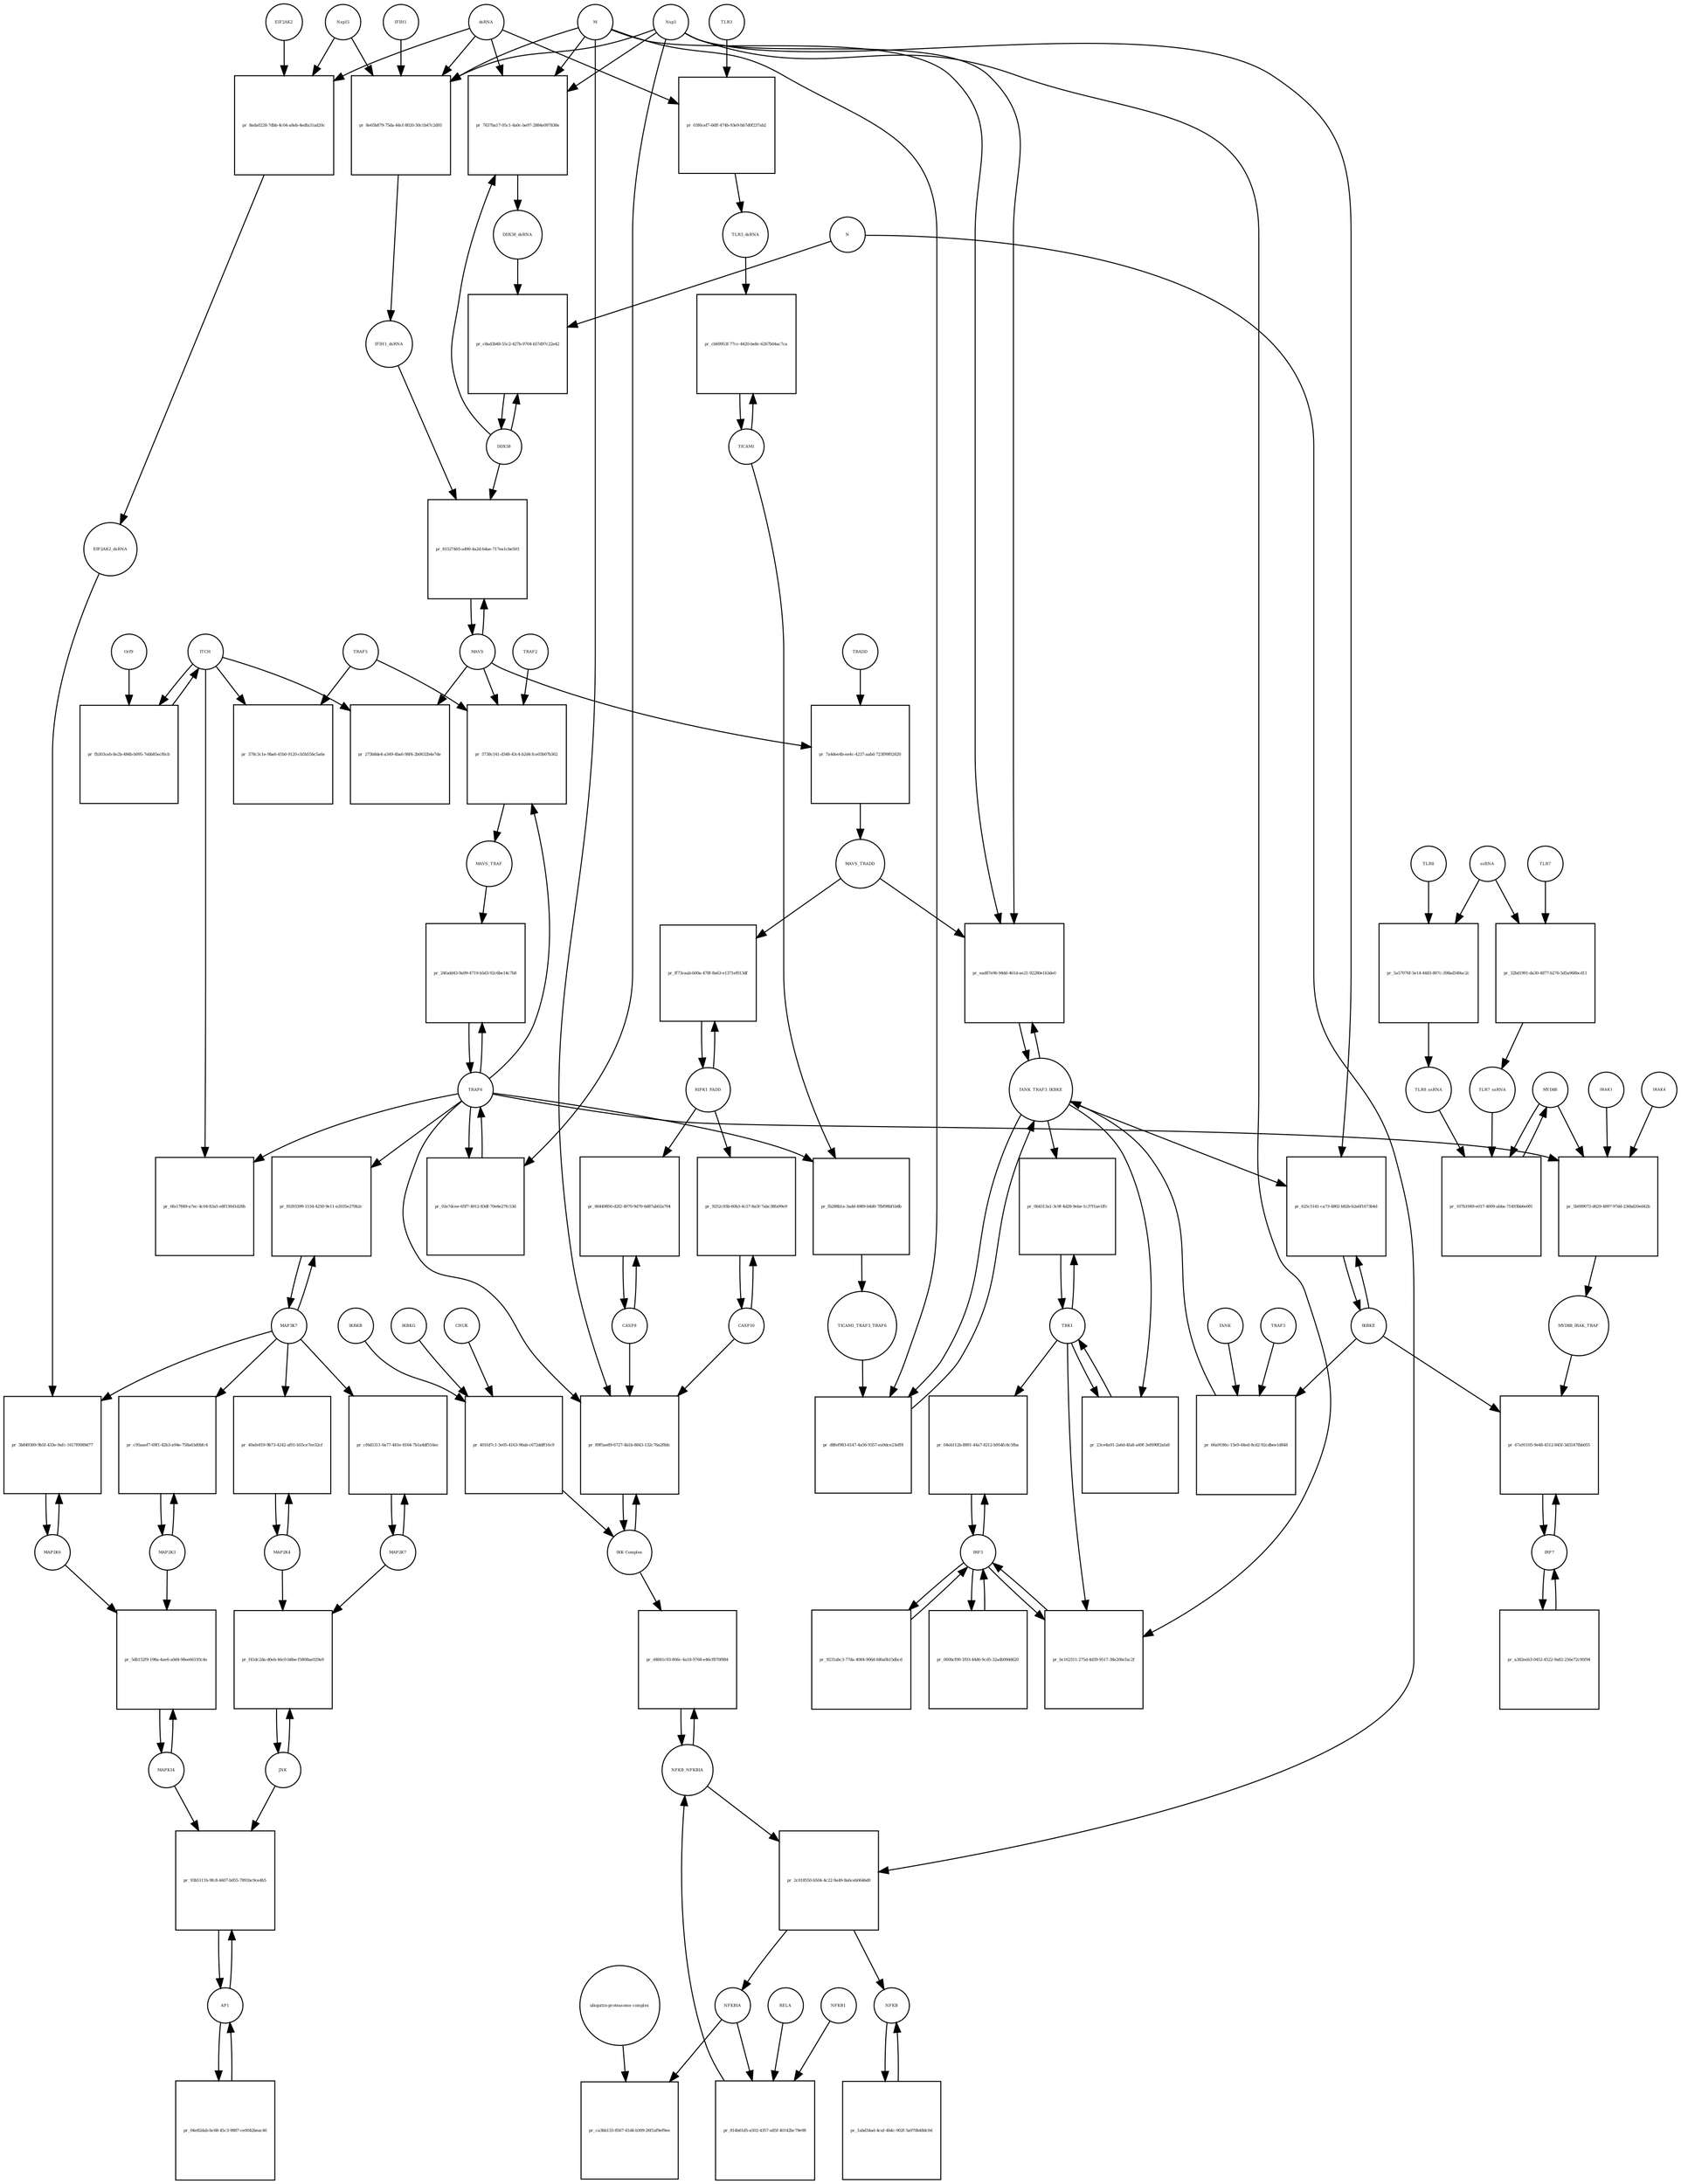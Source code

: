 strict digraph  {
dsRNA [annotation="", bipartite=0, cls="nucleic acid feature", fontsize=4, label=dsRNA, shape=circle];
"pr_7637ba17-05c1-4a0c-be97-2884e097838e" [annotation="", bipartite=1, cls=process, fontsize=4, label="pr_7637ba17-05c1-4a0c-be97-2884e097838e", shape=square];
DDX58_dsRNA [annotation="", bipartite=0, cls=complex, fontsize=4, label=DDX58_dsRNA, shape=circle];
M [annotation=urn_miriam_ncbiprotein_1796318601, bipartite=0, cls=macromolecule, fontsize=4, label=M, shape=circle];
Nsp3 [annotation=urn_miriam_ncbiprotein_1802476807, bipartite=0, cls=macromolecule, fontsize=4, label=Nsp3, shape=circle];
DDX58 [annotation=urn_miriam_hgnc_19102, bipartite=0, cls=macromolecule, fontsize=4, label=DDX58, shape=circle];
"pr_8e65b879-75da-44cf-8020-30c1b47c2d93" [annotation="", bipartite=1, cls=process, fontsize=4, label="pr_8e65b879-75da-44cf-8020-30c1b47c2d93", shape=square];
IFIH1_dsRNA [annotation="", bipartite=0, cls=complex, fontsize=4, label=IFIH1_dsRNA, shape=circle];
Nsp15 [annotation=urn_miriam_ncbiprotein_1802476818, bipartite=0, cls=macromolecule, fontsize=4, label=Nsp15, shape=circle];
IFIH1 [annotation=urn_miriam_hgnc_18873, bipartite=0, cls=macromolecule, fontsize=4, label=IFIH1, shape=circle];
"pr_c8ad3b48-55c2-427b-9704-b57d97c22e42" [annotation="", bipartite=1, cls=process, fontsize=4, label="pr_c8ad3b48-55c2-427b-9704-b57d97c22e42", shape=square];
N [annotation=urn_miriam_ncbiprotein_1798174255, bipartite=0, cls=macromolecule, fontsize=4, label=N, shape=circle];
MAVS [annotation=urn_miriam_hgnc_29233, bipartite=0, cls="macromolecule multimer", fontsize=4, label=MAVS, shape=circle];
"pr_81527465-a490-4a2d-b4ae-717ea1cbe503" [annotation="", bipartite=1, cls=process, fontsize=4, label="pr_81527465-a490-4a2d-b4ae-717ea1cbe503", shape=square];
NFKBIA [annotation=urn_miriam_hgnc_7797, bipartite=0, cls=macromolecule, fontsize=4, label=NFKBIA, shape=circle];
"pr_ca3bb133-8567-41d4-b309-26f1af9ef9ee" [annotation="", bipartite=1, cls=process, fontsize=4, label="pr_ca3bb133-8567-41d4-b309-26f1af9ef9ee", shape=square];
"ubiquitin-proteasome complex" [annotation="", bipartite=0, cls=complex, fontsize=4, label="ubiquitin-proteasome complex", shape=circle];
IRF3 [annotation=urn_miriam_hgnc_6118, bipartite=0, cls=macromolecule, fontsize=4, label=IRF3, shape=circle];
"pr_04eb112b-8891-44a7-8212-b954fc8c5fba" [annotation="", bipartite=1, cls=process, fontsize=4, label="pr_04eb112b-8891-44a7-8212-b954fc8c5fba", shape=square];
TBK1 [annotation="", bipartite=0, cls=macromolecule, fontsize=4, label=TBK1, shape=circle];
"pr_bc162511-275d-4d39-9517-38e20bcfac2f" [annotation="", bipartite=1, cls=process, fontsize=4, label="pr_bc162511-275d-4d39-9517-38e20bcfac2f", shape=square];
IRF7 [annotation=urn_miriam_hgnc_6122, bipartite=0, cls="macromolecule multimer", fontsize=4, label=IRF7, shape=circle];
"pr_67a91105-9e48-4512-845f-3d3147fbb055" [annotation="", bipartite=1, cls=process, fontsize=4, label="pr_67a91105-9e48-4512-845f-3d3147fbb055", shape=square];
IKBKE [annotation=urn_miriam_hgnc_14552, bipartite=0, cls=macromolecule, fontsize=4, label=IKBKE, shape=circle];
MYD88_IRAK_TRAF [annotation="", bipartite=0, cls=complex, fontsize=4, label=MYD88_IRAK_TRAF, shape=circle];
TRAF6 [annotation=urn_miriam_hgnc_12036, bipartite=0, cls=macromolecule, fontsize=4, label=TRAF6, shape=circle];
"pr_24fadd43-9a99-4719-b5d3-92c6be14c7b8" [annotation="", bipartite=1, cls=process, fontsize=4, label="pr_24fadd43-9a99-4719-b5d3-92c6be14c7b8", shape=square];
MAVS_TRAF [annotation="", bipartite=0, cls=complex, fontsize=4, label=MAVS_TRAF, shape=circle];
"pr_273b8de4-a349-4ba6-98f4-2b0632b4e7de" [annotation="", bipartite=1, cls=process, fontsize=4, label="pr_273b8de4-a349-4ba6-98f4-2b0632b4e7de", shape=square];
ITCH [annotation="", bipartite=0, cls=macromolecule, fontsize=4, label=ITCH, shape=circle];
TRAF5 [annotation=urn_miriam_hgnc_12035, bipartite=0, cls=macromolecule, fontsize=4, label=TRAF5, shape=circle];
"pr_378c3c1e-9ba6-41b0-9120-cb5b55bc5a6e" [annotation="", bipartite=1, cls=process, fontsize=4, label="pr_378c3c1e-9ba6-41b0-9120-cb5b55bc5a6e", shape=square];
"pr_6fa17849-a7ec-4c04-83a5-e8f130d1d28b" [annotation="", bipartite=1, cls=process, fontsize=4, label="pr_6fa17849-a7ec-4c04-83a5-e8f130d1d28b", shape=square];
TICAM1 [annotation=urn_miriam_hgnc_18348, bipartite=0, cls=macromolecule, fontsize=4, label=TICAM1, shape=circle];
"pr_cb69953f-77cc-4420-be8c-6267b04ac7ca" [annotation="", bipartite=1, cls=process, fontsize=4, label="pr_cb69953f-77cc-4420-be8c-6267b04ac7ca", shape=square];
TLR3_dsRNA [annotation="", bipartite=0, cls=complex, fontsize=4, label=TLR3_dsRNA, shape=circle];
TLR3 [annotation=urn_miriam_hgnc_11849, bipartite=0, cls="macromolecule multimer", fontsize=4, label=TLR3, shape=circle];
"pr_03f6cef7-66ff-474b-93e9-bb7d0f237ab2" [annotation="", bipartite=1, cls=process, fontsize=4, label="pr_03f6cef7-66ff-474b-93e9-bb7d0f237ab2", shape=square];
"pr_fb288b1a-3add-4989-b4d0-7fbf98bf1b8b" [annotation="", bipartite=1, cls=process, fontsize=4, label="pr_fb288b1a-3add-4989-b4d0-7fbf98bf1b8b", shape=square];
TICAM1_TRAF3_TRAF6 [annotation="", bipartite=0, cls=complex, fontsize=4, label=TICAM1_TRAF3_TRAF6, shape=circle];
TANK_TRAF3_IKBKE [annotation="", bipartite=0, cls=complex, fontsize=4, label=TANK_TRAF3_IKBKE, shape=circle];
"pr_d8fef983-6147-4a56-9357-ea9dce23eff8" [annotation="", bipartite=1, cls=process, fontsize=4, label="pr_d8fef983-6147-4a56-9357-ea9dce23eff8", shape=square];
"pr_0b4313a1-3c9f-4d28-9ebe-1c37f1ae1ffc" [annotation="", bipartite=1, cls=process, fontsize=4, label="pr_0b4313a1-3c9f-4d28-9ebe-1c37f1ae1ffc", shape=square];
"pr_625c5141-ca73-4802-b82b-b2a6f1673b4d" [annotation="", bipartite=1, cls=process, fontsize=4, label="pr_625c5141-ca73-4802-b82b-b2a6f1673b4d", shape=square];
MYD88 [annotation="", bipartite=0, cls=macromolecule, fontsize=4, label=MYD88, shape=circle];
"pr_5b009072-d629-4897-97dd-236bd20ed42b" [annotation="", bipartite=1, cls=process, fontsize=4, label="pr_5b009072-d629-4897-97dd-236bd20ed42b", shape=square];
IRAK1 [annotation=urn_miriam_hgnc_6112, bipartite=0, cls=macromolecule, fontsize=4, label=IRAK1, shape=circle];
IRAK4 [annotation=urn_miriam_hgnc_17967, bipartite=0, cls=macromolecule, fontsize=4, label=IRAK4, shape=circle];
TLR7 [annotation=urn_miriam_hgnc_15631, bipartite=0, cls=macromolecule, fontsize=4, label=TLR7, shape=circle];
"pr_32bd1991-da30-4877-b276-5d5a968bcd11" [annotation="", bipartite=1, cls=process, fontsize=4, label="pr_32bd1991-da30-4877-b276-5d5a968bcd11", shape=square];
TLR7_ssRNA [annotation="", bipartite=0, cls=complex, fontsize=4, label=TLR7_ssRNA, shape=circle];
ssRNA [annotation="", bipartite=0, cls="nucleic acid feature", fontsize=4, label=ssRNA, shape=circle];
TLR8 [annotation=urn_miriam_hgnc_15632, bipartite=0, cls=macromolecule, fontsize=4, label=TLR8, shape=circle];
"pr_5a57076f-5e14-4483-807c-398ad549ac2c" [annotation="", bipartite=1, cls=process, fontsize=4, label="pr_5a57076f-5e14-4483-807c-398ad549ac2c", shape=square];
TLR8_ssRNA [annotation="", bipartite=0, cls=complex, fontsize=4, label=TLR8_ssRNA, shape=circle];
"pr_107b1949-e017-4009-abba-71493bb6e0f0" [annotation="", bipartite=1, cls=process, fontsize=4, label="pr_107b1949-e017-4009-abba-71493bb6e0f0", shape=square];
MAP3K7 [annotation="", bipartite=0, cls=macromolecule, fontsize=4, label=MAP3K7, shape=circle];
"pr_f0293399-1534-4250-9e11-e2035e270b2c" [annotation="", bipartite=1, cls=process, fontsize=4, label="pr_f0293399-1534-4250-9e11-e2035e270b2c", shape=square];
TRAF2 [annotation=urn_miriam_hgnc_12032, bipartite=0, cls=macromolecule, fontsize=4, label=TRAF2, shape=circle];
"pr_5738c141-d348-43c4-b2d4-fce03b07b362" [annotation="", bipartite=1, cls=process, fontsize=4, label="pr_5738c141-d348-43c4-b2d4-fce03b07b362", shape=square];
"pr_fb303ceb-8e2b-484b-b095-7ebb85ecf6cb" [annotation="", bipartite=1, cls=process, fontsize=4, label="pr_fb303ceb-8e2b-484b-b095-7ebb85ecf6cb", shape=square];
Orf9 [annotation=urn_miriam_uniprot_P59636, bipartite=0, cls=macromolecule, fontsize=4, label=Orf9, shape=circle];
"pr_7a4dee4b-ee4c-4237-aabd-723f99f02620" [annotation="", bipartite=1, cls=process, fontsize=4, label="pr_7a4dee4b-ee4c-4237-aabd-723f99f02620", shape=square];
MAVS_TRADD [annotation="", bipartite=0, cls=complex, fontsize=4, label=MAVS_TRADD, shape=circle];
TRADD [annotation=urn_miriam_hgnc_12030, bipartite=0, cls=macromolecule, fontsize=4, label=TRADD, shape=circle];
"pr_02e7dcee-65f7-4912-83df-70e6e27fc53d" [annotation="", bipartite=1, cls=process, fontsize=4, label="pr_02e7dcee-65f7-4912-83df-70e6e27fc53d", shape=square];
AP1 [annotation="", bipartite=0, cls=complex, fontsize=4, label=AP1, shape=circle];
"pr_93b5111b-9fc8-4607-b055-7891bc9ce4b5" [annotation="", bipartite=1, cls=process, fontsize=4, label="pr_93b5111b-9fc8-4607-b055-7891bc9ce4b5", shape=square];
MAPK14 [annotation="", bipartite=0, cls=macromolecule, fontsize=4, label=MAPK14, shape=circle];
JNK [annotation="", bipartite=0, cls=complex, fontsize=4, label=JNK, shape=circle];
"pr_f41dc2da-d0eb-46c0-b8be-f5808ae029a9" [annotation="", bipartite=1, cls=process, fontsize=4, label="pr_f41dc2da-d0eb-46c0-b8be-f5808ae029a9", shape=square];
MAP2K7 [annotation="", bipartite=0, cls=macromolecule, fontsize=4, label=MAP2K7, shape=circle];
MAP2K4 [annotation="", bipartite=0, cls=macromolecule, fontsize=4, label=MAP2K4, shape=circle];
"pr_40afe819-9b73-4242-af01-b55ce7ee32cf" [annotation="", bipartite=1, cls=process, fontsize=4, label="pr_40afe819-9b73-4242-af01-b55ce7ee32cf", shape=square];
"pr_cf6d5311-0a77-481e-8164-7b1a4df516ec" [annotation="", bipartite=1, cls=process, fontsize=4, label="pr_cf6d5311-0a77-481e-8164-7b1a4df516ec", shape=square];
MAP2K3 [annotation="", bipartite=0, cls=macromolecule, fontsize=4, label=MAP2K3, shape=circle];
"pr_c95aaef7-69f1-42b3-a94e-758a63d0bfc4" [annotation="", bipartite=1, cls=process, fontsize=4, label="pr_c95aaef7-69f1-42b3-a94e-758a63d0bfc4", shape=square];
MAP2K6 [annotation="", bipartite=0, cls=macromolecule, fontsize=4, label=MAP2K6, shape=circle];
"pr_3b849369-9b5f-433e-9afc-1617f0089d77" [annotation="", bipartite=1, cls=process, fontsize=4, label="pr_3b849369-9b5f-433e-9afc-1617f0089d77", shape=square];
EIF2AK2_dsRNA [annotation="", bipartite=0, cls=complex, fontsize=4, label=EIF2AK2_dsRNA, shape=circle];
"pr_8ada0228-7dbb-4c04-a8eb-4edfa31ad20c" [annotation="", bipartite=1, cls=process, fontsize=4, label="pr_8ada0228-7dbb-4c04-a8eb-4edfa31ad20c", shape=square];
EIF2AK2 [annotation=urn_miriam_hgnc_9437, bipartite=0, cls=macromolecule, fontsize=4, label=EIF2AK2, shape=circle];
RIPK1_FADD [annotation="", bipartite=0, cls=complex, fontsize=4, label=RIPK1_FADD, shape=circle];
"pr_ff73caab-b00a-478f-8a63-e1371ef013df" [annotation="", bipartite=1, cls=process, fontsize=4, label="pr_ff73caab-b00a-478f-8a63-e1371ef013df", shape=square];
CASP8 [annotation="", bipartite=0, cls=macromolecule, fontsize=4, label=CASP8, shape=circle];
"pr_86449850-d2f2-4970-9d70-6d87ab02a704" [annotation="", bipartite=1, cls=process, fontsize=4, label="pr_86449850-d2f2-4970-9d70-6d87ab02a704", shape=square];
CASP10 [annotation="", bipartite=0, cls=macromolecule, fontsize=4, label=CASP10, shape=circle];
"pr_9252c93b-60b3-4c57-8a5f-7abc38fa99e9" [annotation="", bipartite=1, cls=process, fontsize=4, label="pr_9252c93b-60b3-4c57-8a5f-7abc38fa99e9", shape=square];
NFKB_NFKBIA [annotation="", bipartite=0, cls=complex, fontsize=4, label=NFKB_NFKBIA, shape=circle];
"pr_d4841c93-806c-4a18-9768-e46cf870f884" [annotation="", bipartite=1, cls=process, fontsize=4, label="pr_d4841c93-806c-4a18-9768-e46cf870f884", shape=square];
"IKK Complex" [annotation="", bipartite=0, cls=complex, fontsize=4, label="IKK Complex", shape=circle];
"pr_2c018550-b504-4c22-9a49-8a6ceb0646d0" [annotation="", bipartite=1, cls=process, fontsize=4, label="pr_2c018550-b504-4c22-9a49-8a6ceb0646d0", shape=square];
NFKB [annotation="", bipartite=0, cls=complex, fontsize=4, label=NFKB, shape=circle];
"pr_89f5ae89-6727-4b1b-8843-132c76a2f8dc" [annotation="", bipartite=1, cls=process, fontsize=4, label="pr_89f5ae89-6727-4b1b-8843-132c76a2f8dc", shape=square];
"pr_814b61d5-a502-4357-a85f-40142bc79e98" [annotation="", bipartite=1, cls=process, fontsize=4, label="pr_814b61d5-a502-4357-a85f-40142bc79e98", shape=square];
RELA [annotation="", bipartite=0, cls=macromolecule, fontsize=4, label=RELA, shape=circle];
NFKB1 [annotation="", bipartite=0, cls=macromolecule, fontsize=4, label=NFKB1, shape=circle];
IKBKG [annotation="", bipartite=0, cls=macromolecule, fontsize=4, label=IKBKG, shape=circle];
"pr_401fd7c1-3e05-4163-96ab-c672ddff16c9" [annotation="", bipartite=1, cls=process, fontsize=4, label="pr_401fd7c1-3e05-4163-96ab-c672ddff16c9", shape=square];
CHUK [annotation="", bipartite=0, cls=macromolecule, fontsize=4, label=CHUK, shape=circle];
IKBKB [annotation="", bipartite=0, cls=macromolecule, fontsize=4, label=IKBKB, shape=circle];
"pr_ead87e96-94dd-461d-ae21-92280e1b3de0" [annotation="", bipartite=1, cls=process, fontsize=4, label="pr_ead87e96-94dd-461d-ae21-92280e1b3de0", shape=square];
"pr_23ce4a91-2a6d-4fa8-a49f-3ef690f2afa8" [annotation="", bipartite=1, cls=process, fontsize=4, label="pr_23ce4a91-2a6d-4fa8-a49f-3ef690f2afa8", shape=square];
"pr_5db152f9-198a-4ae6-a0d4-98ee66193c4e" [annotation="", bipartite=1, cls=process, fontsize=4, label="pr_5db152f9-198a-4ae6-a0d4-98ee66193c4e", shape=square];
TRAF3 [annotation="", bipartite=0, cls=macromolecule, fontsize=4, label=TRAF3, shape=circle];
"pr_66a9186c-15e9-44ed-8cd2-92cdbee1d848" [annotation="", bipartite=1, cls=process, fontsize=4, label="pr_66a9186c-15e9-44ed-8cd2-92cdbee1d848", shape=square];
TANK [annotation="", bipartite=0, cls=macromolecule, fontsize=4, label=TANK, shape=circle];
"pr_04e82dab-bc68-45c3-9887-ce0042beac46" [annotation="", bipartite=1, cls=process, fontsize=4, label="pr_04e82dab-bc68-45c3-9887-ce0042beac46", shape=square];
"pr_a382eeb3-0452-4522-9a82-256e72c95f94" [annotation="", bipartite=1, cls=process, fontsize=4, label="pr_a382eeb3-0452-4522-9a82-256e72c95f94", shape=square];
"pr_9231abc3-77da-4084-906d-fd6a0b15dbcd" [annotation="", bipartite=1, cls=process, fontsize=4, label="pr_9231abc3-77da-4084-906d-fd6a0b15dbcd", shape=square];
"pr_1abd34ad-4caf-4b4c-902f-5a970b48dc0d" [annotation="", bipartite=1, cls=process, fontsize=4, label="pr_1abd34ad-4caf-4b4c-902f-5a970b48dc0d", shape=square];
"pr_060bcf00-1f03-44d6-9cd5-32adb09dd620" [annotation="", bipartite=1, cls=process, fontsize=4, label="pr_060bcf00-1f03-44d6-9cd5-32adb09dd620", shape=square];
dsRNA -> "pr_7637ba17-05c1-4a0c-be97-2884e097838e"  [annotation="", interaction_type=consumption];
dsRNA -> "pr_8e65b879-75da-44cf-8020-30c1b47c2d93"  [annotation="", interaction_type=consumption];
dsRNA -> "pr_03f6cef7-66ff-474b-93e9-bb7d0f237ab2"  [annotation="", interaction_type=consumption];
dsRNA -> "pr_8ada0228-7dbb-4c04-a8eb-4edfa31ad20c"  [annotation="", interaction_type=consumption];
"pr_7637ba17-05c1-4a0c-be97-2884e097838e" -> DDX58_dsRNA  [annotation="", interaction_type=production];
DDX58_dsRNA -> "pr_c8ad3b48-55c2-427b-9704-b57d97c22e42"  [annotation="urn_miriam_pubmed_25581309|urn_miriam_pubmed_28148787|urn_miriam_taxonomy_694009", interaction_type=catalysis];
M -> "pr_7637ba17-05c1-4a0c-be97-2884e097838e"  [annotation="urn_miriam_pubmed_20303872|urn_miriam_pubmed_19380580|urn_miriam_pubmed_31226023|urn_miriam_taxonomy_694009", interaction_type=inhibition];
M -> "pr_8e65b879-75da-44cf-8020-30c1b47c2d93"  [annotation="urn_miriam_pubmed_28484023|urn_miriam_pubmed_19380580|urn_miriam_pubmed_31226023|urn_miriam_taxonomy_694009", interaction_type=inhibition];
M -> "pr_d8fef983-6147-4a56-9357-ea9dce23eff8"  [annotation="urn_miriam_pubmed_19380580|urn_miriam_pubmed_19366914|urn_miriam_taxonomy_694009", interaction_type=inhibition];
M -> "pr_89f5ae89-6727-4b1b-8843-132c76a2f8dc"  [annotation="urn_miriam_pubmed_19366914|urn_miriam_pubmed_20303872|urn_miriam_pubmed_17705188|urn_miriam_pubmed_694009", interaction_type=inhibition];
M -> "pr_ead87e96-94dd-461d-ae21-92280e1b3de0"  [annotation="urn_miriam_pubmed_19366914|urn_miriam_pubmed_27164085|urn_miriam_pubmed_19380580|urn_miriam_taxonomy_694009", interaction_type=inhibition];
Nsp3 -> "pr_7637ba17-05c1-4a0c-be97-2884e097838e"  [annotation="urn_miriam_pubmed_20303872|urn_miriam_pubmed_19380580|urn_miriam_pubmed_31226023|urn_miriam_taxonomy_694009", interaction_type=inhibition];
Nsp3 -> "pr_8e65b879-75da-44cf-8020-30c1b47c2d93"  [annotation="urn_miriam_pubmed_28484023|urn_miriam_pubmed_19380580|urn_miriam_pubmed_31226023|urn_miriam_taxonomy_694009", interaction_type=inhibition];
Nsp3 -> "pr_bc162511-275d-4d39-9517-38e20bcfac2f"  [annotation="urn_miriam_pubmed_17761676|urn_miriam_pubmed_31226023|urn_miriam_taxonomy_694009", interaction_type=inhibition];
Nsp3 -> "pr_625c5141-ca73-4802-b82b-b2a6f1673b4d"  [annotation="urn_miriam_pubmed_20303872|urn_miriam_pubmed_31226023|urn_miriam_taxonomy_694009", interaction_type=inhibition];
Nsp3 -> "pr_02e7dcee-65f7-4912-83df-70e6e27fc53d"  [annotation="urn_miriam_pubmed_27164085|urn_miriam_taxonomy_694009", interaction_type=catalysis];
Nsp3 -> "pr_ead87e96-94dd-461d-ae21-92280e1b3de0"  [annotation="urn_miriam_pubmed_19366914|urn_miriam_pubmed_27164085|urn_miriam_pubmed_19380580|urn_miriam_taxonomy_694009", interaction_type=inhibition];
DDX58 -> "pr_7637ba17-05c1-4a0c-be97-2884e097838e"  [annotation="", interaction_type=consumption];
DDX58 -> "pr_c8ad3b48-55c2-427b-9704-b57d97c22e42"  [annotation="", interaction_type=consumption];
DDX58 -> "pr_81527465-a490-4a2d-b4ae-717ea1cbe503"  [annotation=urn_miriam_pubmed_25581309, interaction_type=catalysis];
"pr_8e65b879-75da-44cf-8020-30c1b47c2d93" -> IFIH1_dsRNA  [annotation="", interaction_type=production];
IFIH1_dsRNA -> "pr_81527465-a490-4a2d-b4ae-717ea1cbe503"  [annotation=urn_miriam_pubmed_25581309, interaction_type=catalysis];
Nsp15 -> "pr_8e65b879-75da-44cf-8020-30c1b47c2d93"  [annotation="urn_miriam_pubmed_28484023|urn_miriam_pubmed_19380580|urn_miriam_pubmed_31226023|urn_miriam_taxonomy_694009", interaction_type=inhibition];
Nsp15 -> "pr_8ada0228-7dbb-4c04-a8eb-4edfa31ad20c"  [annotation="urn_miriam_pubmed_28484023|urn_miriam_pubmed_19366914|urn_miriam_taxonomy_694009", interaction_type=inhibition];
IFIH1 -> "pr_8e65b879-75da-44cf-8020-30c1b47c2d93"  [annotation="", interaction_type=consumption];
"pr_c8ad3b48-55c2-427b-9704-b57d97c22e42" -> DDX58  [annotation="", interaction_type=production];
N -> "pr_c8ad3b48-55c2-427b-9704-b57d97c22e42"  [annotation="urn_miriam_pubmed_25581309|urn_miriam_pubmed_28148787|urn_miriam_taxonomy_694009", interaction_type=inhibition];
N -> "pr_2c018550-b504-4c22-9a49-8a6ceb0646d0"  [annotation="urn_miriam_pubmed_16143815|urn_miriam_taxonomy_694009", interaction_type=stimulation];
MAVS -> "pr_81527465-a490-4a2d-b4ae-717ea1cbe503"  [annotation="", interaction_type=consumption];
MAVS -> "pr_273b8de4-a349-4ba6-98f4-2b0632b4e7de"  [annotation="", interaction_type=consumption];
MAVS -> "pr_5738c141-d348-43c4-b2d4-fce03b07b362"  [annotation="", interaction_type=consumption];
MAVS -> "pr_7a4dee4b-ee4c-4237-aabd-723f99f02620"  [annotation="", interaction_type=consumption];
"pr_81527465-a490-4a2d-b4ae-717ea1cbe503" -> MAVS  [annotation="", interaction_type=production];
NFKBIA -> "pr_ca3bb133-8567-41d4-b309-26f1af9ef9ee"  [annotation="", interaction_type=consumption];
NFKBIA -> "pr_814b61d5-a502-4357-a85f-40142bc79e98"  [annotation="", interaction_type=consumption];
"ubiquitin-proteasome complex" -> "pr_ca3bb133-8567-41d4-b309-26f1af9ef9ee"  [annotation=urn_miriam_pubmed_20303872, interaction_type=catalysis];
IRF3 -> "pr_04eb112b-8891-44a7-8212-b954fc8c5fba"  [annotation="", interaction_type=consumption];
IRF3 -> "pr_bc162511-275d-4d39-9517-38e20bcfac2f"  [annotation="", interaction_type=consumption];
IRF3 -> "pr_9231abc3-77da-4084-906d-fd6a0b15dbcd"  [annotation="", interaction_type=consumption];
IRF3 -> "pr_060bcf00-1f03-44d6-9cd5-32adb09dd620"  [annotation="", interaction_type=consumption];
"pr_04eb112b-8891-44a7-8212-b954fc8c5fba" -> IRF3  [annotation="", interaction_type=production];
TBK1 -> "pr_04eb112b-8891-44a7-8212-b954fc8c5fba"  [annotation=urn_miriam_pubmed_25581309, interaction_type=catalysis];
TBK1 -> "pr_bc162511-275d-4d39-9517-38e20bcfac2f"  [annotation="urn_miriam_pubmed_17761676|urn_miriam_pubmed_31226023|urn_miriam_taxonomy_694009", interaction_type=catalysis];
TBK1 -> "pr_0b4313a1-3c9f-4d28-9ebe-1c37f1ae1ffc"  [annotation="", interaction_type=consumption];
TBK1 -> "pr_23ce4a91-2a6d-4fa8-a49f-3ef690f2afa8"  [annotation="", interaction_type=consumption];
"pr_bc162511-275d-4d39-9517-38e20bcfac2f" -> IRF3  [annotation="", interaction_type=production];
IRF7 -> "pr_67a91105-9e48-4512-845f-3d3147fbb055"  [annotation="", interaction_type=consumption];
IRF7 -> "pr_a382eeb3-0452-4522-9a82-256e72c95f94"  [annotation="", interaction_type=consumption];
"pr_67a91105-9e48-4512-845f-3d3147fbb055" -> IRF7  [annotation="", interaction_type=production];
IKBKE -> "pr_67a91105-9e48-4512-845f-3d3147fbb055"  [annotation=urn_miriam_pubmed_20303872, interaction_type=catalysis];
IKBKE -> "pr_625c5141-ca73-4802-b82b-b2a6f1673b4d"  [annotation="", interaction_type=consumption];
IKBKE -> "pr_66a9186c-15e9-44ed-8cd2-92cdbee1d848"  [annotation="", interaction_type=consumption];
MYD88_IRAK_TRAF -> "pr_67a91105-9e48-4512-845f-3d3147fbb055"  [annotation=urn_miriam_pubmed_20303872, interaction_type=catalysis];
TRAF6 -> "pr_24fadd43-9a99-4719-b5d3-92c6be14c7b8"  [annotation="", interaction_type=consumption];
TRAF6 -> "pr_6fa17849-a7ec-4c04-83a5-e8f130d1d28b"  [annotation="", interaction_type=consumption];
TRAF6 -> "pr_fb288b1a-3add-4989-b4d0-7fbf98bf1b8b"  [annotation="", interaction_type=consumption];
TRAF6 -> "pr_5b009072-d629-4897-97dd-236bd20ed42b"  [annotation="", interaction_type=consumption];
TRAF6 -> "pr_f0293399-1534-4250-9e11-e2035e270b2c"  [annotation=urn_miriam_pubmed_19366914, interaction_type=stimulation];
TRAF6 -> "pr_5738c141-d348-43c4-b2d4-fce03b07b362"  [annotation="", interaction_type=consumption];
TRAF6 -> "pr_02e7dcee-65f7-4912-83df-70e6e27fc53d"  [annotation="", interaction_type=consumption];
TRAF6 -> "pr_89f5ae89-6727-4b1b-8843-132c76a2f8dc"  [annotation="urn_miriam_pubmed_19366914|urn_miriam_pubmed_20303872|urn_miriam_pubmed_17705188|urn_miriam_pubmed_694009", interaction_type=stimulation];
"pr_24fadd43-9a99-4719-b5d3-92c6be14c7b8" -> TRAF6  [annotation="", interaction_type=production];
MAVS_TRAF -> "pr_24fadd43-9a99-4719-b5d3-92c6be14c7b8"  [annotation=urn_miriam_pubmed_19366914, interaction_type=catalysis];
ITCH -> "pr_273b8de4-a349-4ba6-98f4-2b0632b4e7de"  [annotation=urn_miriam_pubmed_25135833, interaction_type=catalysis];
ITCH -> "pr_378c3c1e-9ba6-41b0-9120-cb5b55bc5a6e"  [annotation=urn_miriam_pubmed_25135833, interaction_type=catalysis];
ITCH -> "pr_6fa17849-a7ec-4c04-83a5-e8f130d1d28b"  [annotation=urn_miriam_pubmed_25135833, interaction_type=catalysis];
ITCH -> "pr_fb303ceb-8e2b-484b-b095-7ebb85ecf6cb"  [annotation="", interaction_type=consumption];
TRAF5 -> "pr_378c3c1e-9ba6-41b0-9120-cb5b55bc5a6e"  [annotation="", interaction_type=consumption];
TRAF5 -> "pr_5738c141-d348-43c4-b2d4-fce03b07b362"  [annotation="", interaction_type=consumption];
TICAM1 -> "pr_cb69953f-77cc-4420-be8c-6267b04ac7ca"  [annotation="", interaction_type=consumption];
TICAM1 -> "pr_fb288b1a-3add-4989-b4d0-7fbf98bf1b8b"  [annotation="", interaction_type=consumption];
"pr_cb69953f-77cc-4420-be8c-6267b04ac7ca" -> TICAM1  [annotation="", interaction_type=production];
TLR3_dsRNA -> "pr_cb69953f-77cc-4420-be8c-6267b04ac7ca"  [annotation=urn_miriam_pubmed_20303872, interaction_type=stimulation];
TLR3 -> "pr_03f6cef7-66ff-474b-93e9-bb7d0f237ab2"  [annotation="", interaction_type=consumption];
"pr_03f6cef7-66ff-474b-93e9-bb7d0f237ab2" -> TLR3_dsRNA  [annotation="", interaction_type=production];
"pr_fb288b1a-3add-4989-b4d0-7fbf98bf1b8b" -> TICAM1_TRAF3_TRAF6  [annotation="", interaction_type=production];
TICAM1_TRAF3_TRAF6 -> "pr_d8fef983-6147-4a56-9357-ea9dce23eff8"  [annotation="urn_miriam_pubmed_19380580|urn_miriam_pubmed_19366914|urn_miriam_taxonomy_694009", interaction_type=stimulation];
TANK_TRAF3_IKBKE -> "pr_d8fef983-6147-4a56-9357-ea9dce23eff8"  [annotation="", interaction_type=consumption];
TANK_TRAF3_IKBKE -> "pr_0b4313a1-3c9f-4d28-9ebe-1c37f1ae1ffc"  [annotation=urn_miriam_pubmed_20303872, interaction_type=stimulation];
TANK_TRAF3_IKBKE -> "pr_625c5141-ca73-4802-b82b-b2a6f1673b4d"  [annotation="urn_miriam_pubmed_20303872|urn_miriam_pubmed_31226023|urn_miriam_taxonomy_694009", interaction_type=stimulation];
TANK_TRAF3_IKBKE -> "pr_ead87e96-94dd-461d-ae21-92280e1b3de0"  [annotation="", interaction_type=consumption];
TANK_TRAF3_IKBKE -> "pr_23ce4a91-2a6d-4fa8-a49f-3ef690f2afa8"  [annotation=urn_miriam_pubmed_19366914, interaction_type=stimulation];
"pr_d8fef983-6147-4a56-9357-ea9dce23eff8" -> TANK_TRAF3_IKBKE  [annotation="", interaction_type=production];
"pr_0b4313a1-3c9f-4d28-9ebe-1c37f1ae1ffc" -> TBK1  [annotation="", interaction_type=production];
"pr_625c5141-ca73-4802-b82b-b2a6f1673b4d" -> IKBKE  [annotation="", interaction_type=production];
MYD88 -> "pr_5b009072-d629-4897-97dd-236bd20ed42b"  [annotation="", interaction_type=consumption];
MYD88 -> "pr_107b1949-e017-4009-abba-71493bb6e0f0"  [annotation="", interaction_type=consumption];
"pr_5b009072-d629-4897-97dd-236bd20ed42b" -> MYD88_IRAK_TRAF  [annotation="", interaction_type=production];
IRAK1 -> "pr_5b009072-d629-4897-97dd-236bd20ed42b"  [annotation="", interaction_type=consumption];
IRAK4 -> "pr_5b009072-d629-4897-97dd-236bd20ed42b"  [annotation="", interaction_type=consumption];
TLR7 -> "pr_32bd1991-da30-4877-b276-5d5a968bcd11"  [annotation="", interaction_type=consumption];
"pr_32bd1991-da30-4877-b276-5d5a968bcd11" -> TLR7_ssRNA  [annotation="", interaction_type=production];
TLR7_ssRNA -> "pr_107b1949-e017-4009-abba-71493bb6e0f0"  [annotation=urn_miriam_pubmed_19366914, interaction_type=stimulation];
ssRNA -> "pr_32bd1991-da30-4877-b276-5d5a968bcd11"  [annotation="", interaction_type=consumption];
ssRNA -> "pr_5a57076f-5e14-4483-807c-398ad549ac2c"  [annotation="", interaction_type=consumption];
TLR8 -> "pr_5a57076f-5e14-4483-807c-398ad549ac2c"  [annotation="", interaction_type=consumption];
"pr_5a57076f-5e14-4483-807c-398ad549ac2c" -> TLR8_ssRNA  [annotation="", interaction_type=production];
TLR8_ssRNA -> "pr_107b1949-e017-4009-abba-71493bb6e0f0"  [annotation=urn_miriam_pubmed_19366914, interaction_type=stimulation];
"pr_107b1949-e017-4009-abba-71493bb6e0f0" -> MYD88  [annotation="", interaction_type=production];
MAP3K7 -> "pr_f0293399-1534-4250-9e11-e2035e270b2c"  [annotation="", interaction_type=consumption];
MAP3K7 -> "pr_40afe819-9b73-4242-af01-b55ce7ee32cf"  [annotation=urn_miriam_pubmed_19366914, interaction_type=catalysis];
MAP3K7 -> "pr_cf6d5311-0a77-481e-8164-7b1a4df516ec"  [annotation=urn_miriam_pubmed_19366914, interaction_type=catalysis];
MAP3K7 -> "pr_c95aaef7-69f1-42b3-a94e-758a63d0bfc4"  [annotation=urn_miriam_pubmed_19366914, interaction_type=catalysis];
MAP3K7 -> "pr_3b849369-9b5f-433e-9afc-1617f0089d77"  [annotation=urn_miriam_pubmed_19366914, interaction_type=catalysis];
"pr_f0293399-1534-4250-9e11-e2035e270b2c" -> MAP3K7  [annotation="", interaction_type=production];
TRAF2 -> "pr_5738c141-d348-43c4-b2d4-fce03b07b362"  [annotation="", interaction_type=consumption];
"pr_5738c141-d348-43c4-b2d4-fce03b07b362" -> MAVS_TRAF  [annotation="", interaction_type=production];
"pr_fb303ceb-8e2b-484b-b095-7ebb85ecf6cb" -> ITCH  [annotation="", interaction_type=production];
Orf9 -> "pr_fb303ceb-8e2b-484b-b095-7ebb85ecf6cb"  [annotation="urn_miriam_pubmed_25135833|urn_miriam_taxonomy_694009", interaction_type=stimulation];
"pr_7a4dee4b-ee4c-4237-aabd-723f99f02620" -> MAVS_TRADD  [annotation="", interaction_type=production];
MAVS_TRADD -> "pr_ff73caab-b00a-478f-8a63-e1371ef013df"  [annotation=urn_miriam_pubmed_19366914, interaction_type=stimulation];
MAVS_TRADD -> "pr_ead87e96-94dd-461d-ae21-92280e1b3de0"  [annotation="urn_miriam_pubmed_19366914|urn_miriam_pubmed_27164085|urn_miriam_pubmed_19380580|urn_miriam_taxonomy_694009", interaction_type=stimulation];
TRADD -> "pr_7a4dee4b-ee4c-4237-aabd-723f99f02620"  [annotation="", interaction_type=consumption];
"pr_02e7dcee-65f7-4912-83df-70e6e27fc53d" -> TRAF6  [annotation="", interaction_type=production];
AP1 -> "pr_93b5111b-9fc8-4607-b055-7891bc9ce4b5"  [annotation="", interaction_type=consumption];
AP1 -> "pr_04e82dab-bc68-45c3-9887-ce0042beac46"  [annotation="", interaction_type=consumption];
"pr_93b5111b-9fc8-4607-b055-7891bc9ce4b5" -> AP1  [annotation="", interaction_type=production];
MAPK14 -> "pr_93b5111b-9fc8-4607-b055-7891bc9ce4b5"  [annotation=urn_miriam_pubmed_19366914, interaction_type=stimulation];
MAPK14 -> "pr_5db152f9-198a-4ae6-a0d4-98ee66193c4e"  [annotation="", interaction_type=consumption];
JNK -> "pr_93b5111b-9fc8-4607-b055-7891bc9ce4b5"  [annotation=urn_miriam_pubmed_19366914, interaction_type=stimulation];
JNK -> "pr_f41dc2da-d0eb-46c0-b8be-f5808ae029a9"  [annotation="", interaction_type=consumption];
"pr_f41dc2da-d0eb-46c0-b8be-f5808ae029a9" -> JNK  [annotation="", interaction_type=production];
MAP2K7 -> "pr_f41dc2da-d0eb-46c0-b8be-f5808ae029a9"  [annotation=urn_miriam_pubmed_19366914, interaction_type=catalysis];
MAP2K7 -> "pr_cf6d5311-0a77-481e-8164-7b1a4df516ec"  [annotation="", interaction_type=consumption];
MAP2K4 -> "pr_f41dc2da-d0eb-46c0-b8be-f5808ae029a9"  [annotation=urn_miriam_pubmed_19366914, interaction_type=catalysis];
MAP2K4 -> "pr_40afe819-9b73-4242-af01-b55ce7ee32cf"  [annotation="", interaction_type=consumption];
"pr_40afe819-9b73-4242-af01-b55ce7ee32cf" -> MAP2K4  [annotation="", interaction_type=production];
"pr_cf6d5311-0a77-481e-8164-7b1a4df516ec" -> MAP2K7  [annotation="", interaction_type=production];
MAP2K3 -> "pr_c95aaef7-69f1-42b3-a94e-758a63d0bfc4"  [annotation="", interaction_type=consumption];
MAP2K3 -> "pr_5db152f9-198a-4ae6-a0d4-98ee66193c4e"  [annotation=urn_miriam_pubmed_19366914, interaction_type=catalysis];
"pr_c95aaef7-69f1-42b3-a94e-758a63d0bfc4" -> MAP2K3  [annotation="", interaction_type=production];
MAP2K6 -> "pr_3b849369-9b5f-433e-9afc-1617f0089d77"  [annotation="", interaction_type=consumption];
MAP2K6 -> "pr_5db152f9-198a-4ae6-a0d4-98ee66193c4e"  [annotation=urn_miriam_pubmed_19366914, interaction_type=catalysis];
"pr_3b849369-9b5f-433e-9afc-1617f0089d77" -> MAP2K6  [annotation="", interaction_type=production];
EIF2AK2_dsRNA -> "pr_3b849369-9b5f-433e-9afc-1617f0089d77"  [annotation=urn_miriam_pubmed_19366914, interaction_type=stimulation];
"pr_8ada0228-7dbb-4c04-a8eb-4edfa31ad20c" -> EIF2AK2_dsRNA  [annotation="", interaction_type=production];
EIF2AK2 -> "pr_8ada0228-7dbb-4c04-a8eb-4edfa31ad20c"  [annotation="", interaction_type=consumption];
RIPK1_FADD -> "pr_ff73caab-b00a-478f-8a63-e1371ef013df"  [annotation="", interaction_type=consumption];
RIPK1_FADD -> "pr_86449850-d2f2-4970-9d70-6d87ab02a704"  [annotation=urn_miriam_pubmed_19366914, interaction_type=stimulation];
RIPK1_FADD -> "pr_9252c93b-60b3-4c57-8a5f-7abc38fa99e9"  [annotation=urn_miriam_pubmed_20303872, interaction_type=stimulation];
"pr_ff73caab-b00a-478f-8a63-e1371ef013df" -> RIPK1_FADD  [annotation="", interaction_type=production];
CASP8 -> "pr_86449850-d2f2-4970-9d70-6d87ab02a704"  [annotation="", interaction_type=consumption];
CASP8 -> "pr_89f5ae89-6727-4b1b-8843-132c76a2f8dc"  [annotation="urn_miriam_pubmed_19366914|urn_miriam_pubmed_20303872|urn_miriam_pubmed_17705188|urn_miriam_pubmed_694009", interaction_type=stimulation];
"pr_86449850-d2f2-4970-9d70-6d87ab02a704" -> CASP8  [annotation="", interaction_type=production];
CASP10 -> "pr_9252c93b-60b3-4c57-8a5f-7abc38fa99e9"  [annotation="", interaction_type=consumption];
CASP10 -> "pr_89f5ae89-6727-4b1b-8843-132c76a2f8dc"  [annotation="urn_miriam_pubmed_19366914|urn_miriam_pubmed_20303872|urn_miriam_pubmed_17705188|urn_miriam_pubmed_694009", interaction_type=stimulation];
"pr_9252c93b-60b3-4c57-8a5f-7abc38fa99e9" -> CASP10  [annotation="", interaction_type=production];
NFKB_NFKBIA -> "pr_d4841c93-806c-4a18-9768-e46cf870f884"  [annotation="", interaction_type=consumption];
NFKB_NFKBIA -> "pr_2c018550-b504-4c22-9a49-8a6ceb0646d0"  [annotation="", interaction_type=consumption];
"pr_d4841c93-806c-4a18-9768-e46cf870f884" -> NFKB_NFKBIA  [annotation="", interaction_type=production];
"IKK Complex" -> "pr_d4841c93-806c-4a18-9768-e46cf870f884"  [annotation=urn_miriam_pubmed_19366914, interaction_type=catalysis];
"IKK Complex" -> "pr_89f5ae89-6727-4b1b-8843-132c76a2f8dc"  [annotation="", interaction_type=consumption];
"pr_2c018550-b504-4c22-9a49-8a6ceb0646d0" -> NFKB  [annotation="", interaction_type=production];
"pr_2c018550-b504-4c22-9a49-8a6ceb0646d0" -> NFKBIA  [annotation="", interaction_type=production];
NFKB -> "pr_1abd34ad-4caf-4b4c-902f-5a970b48dc0d"  [annotation="", interaction_type=consumption];
"pr_89f5ae89-6727-4b1b-8843-132c76a2f8dc" -> "IKK Complex"  [annotation="", interaction_type=production];
"pr_814b61d5-a502-4357-a85f-40142bc79e98" -> NFKB_NFKBIA  [annotation="", interaction_type=production];
RELA -> "pr_814b61d5-a502-4357-a85f-40142bc79e98"  [annotation="", interaction_type=consumption];
NFKB1 -> "pr_814b61d5-a502-4357-a85f-40142bc79e98"  [annotation="", interaction_type=consumption];
IKBKG -> "pr_401fd7c1-3e05-4163-96ab-c672ddff16c9"  [annotation="", interaction_type=consumption];
"pr_401fd7c1-3e05-4163-96ab-c672ddff16c9" -> "IKK Complex"  [annotation="", interaction_type=production];
CHUK -> "pr_401fd7c1-3e05-4163-96ab-c672ddff16c9"  [annotation="", interaction_type=consumption];
IKBKB -> "pr_401fd7c1-3e05-4163-96ab-c672ddff16c9"  [annotation="", interaction_type=consumption];
"pr_ead87e96-94dd-461d-ae21-92280e1b3de0" -> TANK_TRAF3_IKBKE  [annotation="", interaction_type=production];
"pr_23ce4a91-2a6d-4fa8-a49f-3ef690f2afa8" -> TBK1  [annotation="", interaction_type=production];
"pr_5db152f9-198a-4ae6-a0d4-98ee66193c4e" -> MAPK14  [annotation="", interaction_type=production];
TRAF3 -> "pr_66a9186c-15e9-44ed-8cd2-92cdbee1d848"  [annotation="", interaction_type=consumption];
"pr_66a9186c-15e9-44ed-8cd2-92cdbee1d848" -> TANK_TRAF3_IKBKE  [annotation="", interaction_type=production];
TANK -> "pr_66a9186c-15e9-44ed-8cd2-92cdbee1d848"  [annotation="", interaction_type=consumption];
"pr_04e82dab-bc68-45c3-9887-ce0042beac46" -> AP1  [annotation="", interaction_type=production];
"pr_a382eeb3-0452-4522-9a82-256e72c95f94" -> IRF7  [annotation="", interaction_type=production];
"pr_9231abc3-77da-4084-906d-fd6a0b15dbcd" -> IRF3  [annotation="", interaction_type=production];
"pr_1abd34ad-4caf-4b4c-902f-5a970b48dc0d" -> NFKB  [annotation="", interaction_type=production];
"pr_060bcf00-1f03-44d6-9cd5-32adb09dd620" -> IRF3  [annotation="", interaction_type=production];
}
